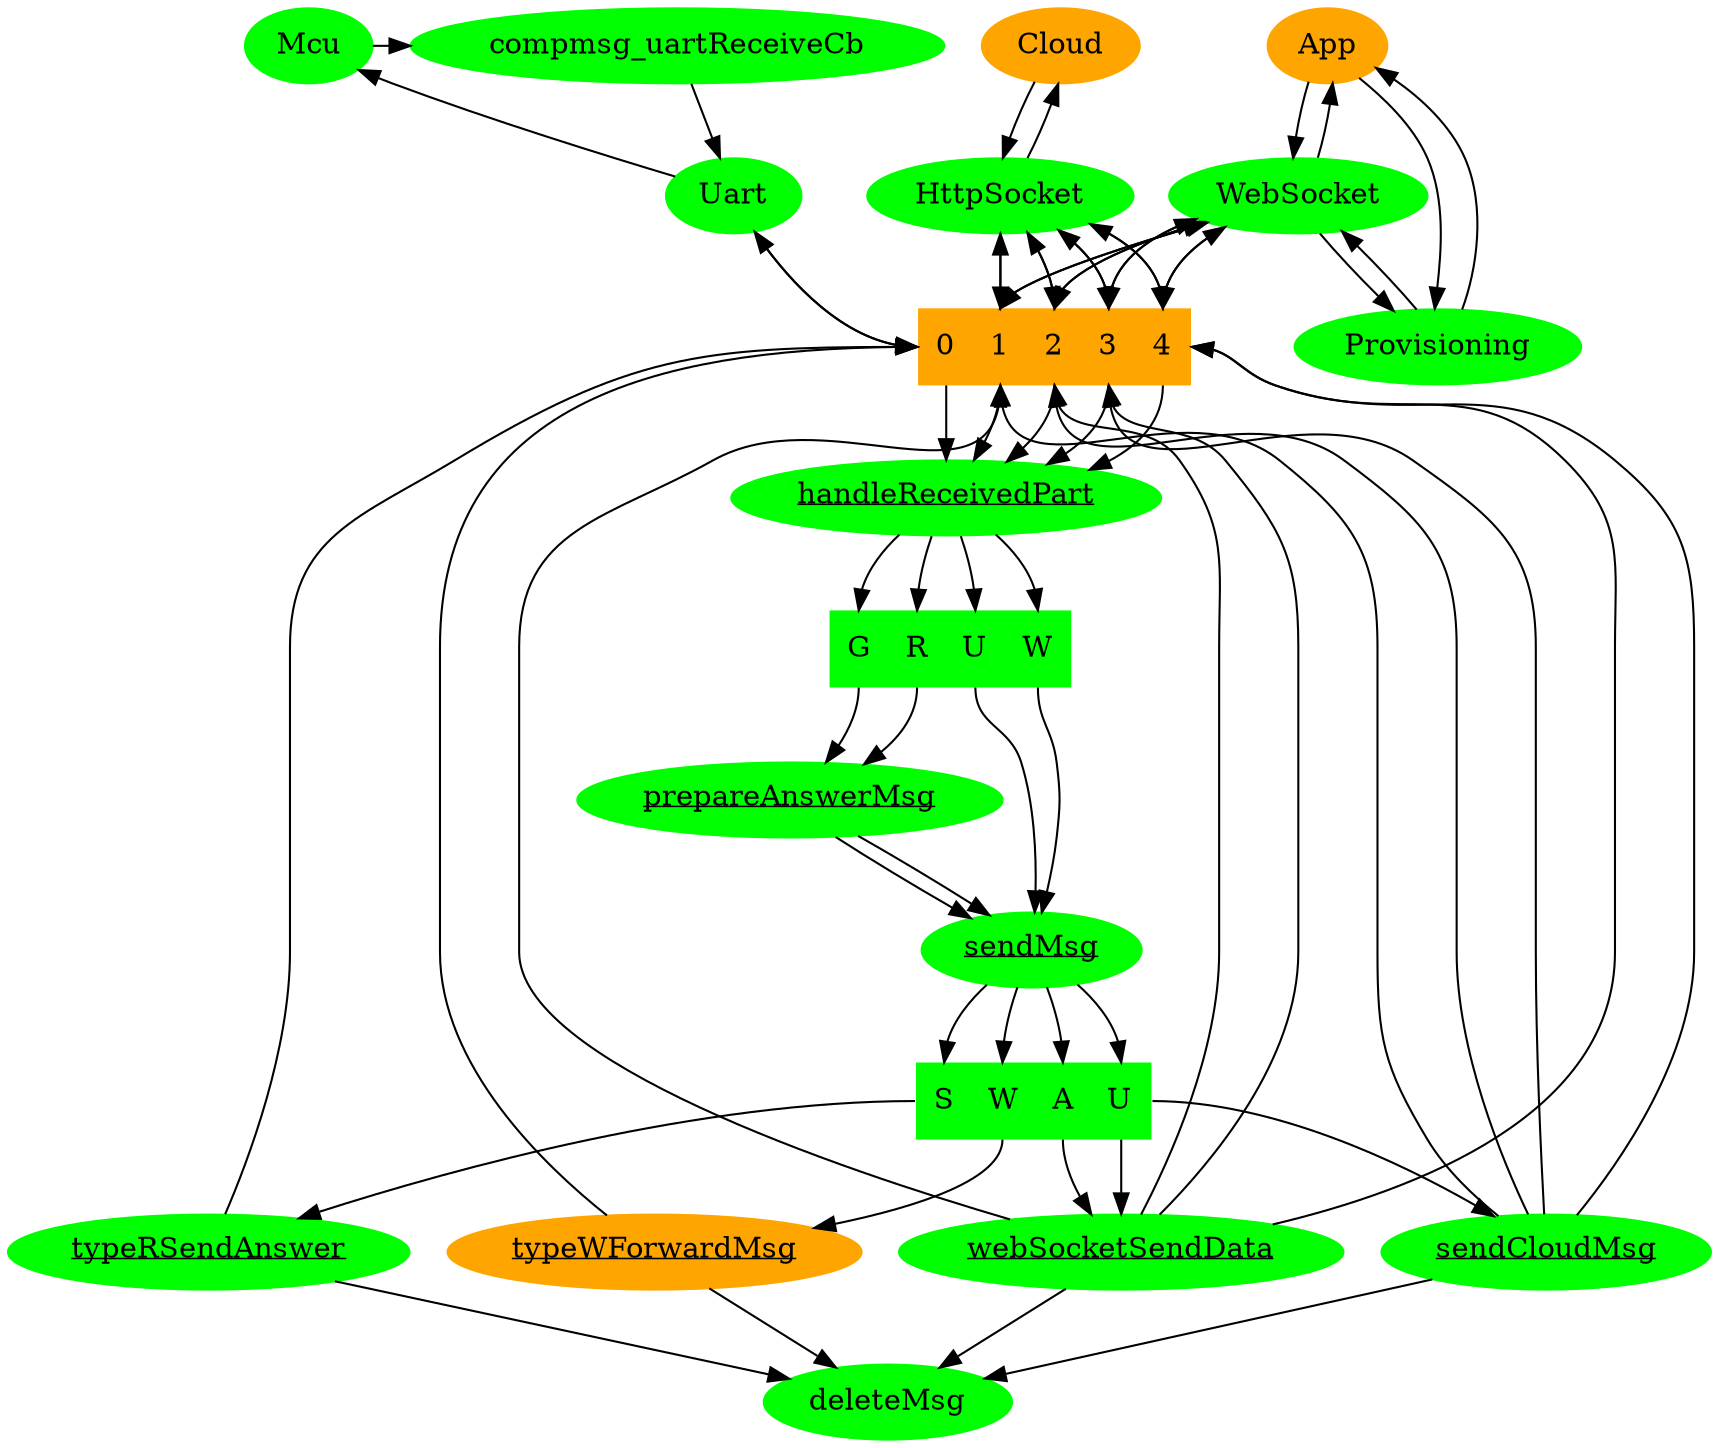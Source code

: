 digraph G1 {
  compmsg_uartReceiveCb[style="filled", color="green"];
  compmsg_uartReceiveCb -> Uart;
  Mcu[style="filled", color="green"];
  Mcu -> compmsg_uartReceiveCb;
  Queue [style="filled", color="orange", shape=record, label="<f0> 0|<f1> 1|<f2> 2|<f3> 3|<f4> 4"];
  Uart -> Queue:f0;
  Queue:f0 -> Uart;
  Uart -> Mcu;
  Uart[style="filled", color="green"];
  WebSocket[style="filled", color="green"];
  App[style="filled", color="orange"];
  App -> Provisioning;
  Provisioning[style="filled", color="green"];
  Provisioning -> WebSocket;
  Provisioning -> App;
  App -> WebSocket;
  WebSocket -> App;
  WebSocket -> Provisioning;
  WebSocket -> Queue:f1;
  WebSocket -> Queue:f2;
  WebSocket -> Queue:f3;
  WebSocket -> Queue:f4;
  Queue:f1 -> WebSocket;
  Queue:f2 -> WebSocket;
  Queue:f3 -> WebSocket;
  Queue:f4 -> WebSocket;
  Cloud[style="filled", color="orange"];
  Cloud -> HttpSocket;
  HttpSocket -> Cloud;
  HttpSocket[style="filled", color="green"];
  HttpSocket -> Queue:f1;
  HttpSocket -> Queue:f2;
  HttpSocket -> Queue:f3;
  HttpSocket -> Queue:f4;
  {rank=same; "compmsg_uartReceiveCb"; "Mcu"; "App"; "Cloud";}
  {rank=same; "Uart"; "WebSocket"; "HttpSocket";}
  Queue:f1 -> HttpSocket;
  Queue:f2 -> HttpSocket;
  Queue:f3 -> HttpSocket;
  Queue:f4 -> HttpSocket;
  Queue:f0 -> handleReceivedPart;
  Queue:f1 -> handleReceivedPart;
  Queue:f2 -> handleReceivedPart;
  Queue:f3 -> handleReceivedPart;
  Queue:f4 -> handleReceivedPart;
  handleReceivedPart[style="filled", color="green", label=<<u>handleReceivedPart</u>> URL="\ref grp_handleReceivedPart"];
  prepareAnswerMsg[style="filled", color="green", label=<<u>prepareAnswerMsg</u>> URL="\ref grp_prepareAnswerMsg"];
  receiveMsgSwitch [style="filled", color="green", shape=record, label="<f0> G|<f1> R|<f2> U|<f3> W"];
  handleReceivedPart -> receiveMsgSwitch:f0;
  handleReceivedPart -> receiveMsgSwitch:f1;
  handleReceivedPart -> receiveMsgSwitch:f2;
  handleReceivedPart -> receiveMsgSwitch:f3;
  receiveMsgSwitch:f0 -> prepareAnswerMsg;
  receiveMsgSwitch:f1 -> prepareAnswerMsg;
  prepareAnswerMsg -> sendMsg;
  prepareAnswerMsg -> sendMsg;
  receiveMsgSwitch:f2 -> sendMsg
  receiveMsgSwitch:f3 -> sendMsg
  sendMsg[style="filled", color="green", label=<<u>sendMsg</u>> URL="\ref sendMsg"];
  sendMsg -> sendMsgSwitch:f0;
  sendMsg -> sendMsgSwitch:f1;
  sendMsg -> sendMsgSwitch:f2
  sendMsg -> sendMsgSwitch:f3
  sendMsgSwitch [style="filled", color="green",shape=record, label="<f0> S|<f1> W|<f2> A|<f3> U"];
  sendMsgSwitch:f2 -> webSocketSendData;
  sendMsgSwitch:f0 -> typeRSendAnswer;
  sendMsgSwitch:f3 -> webSocketSendData;
  sendMsgSwitch:f3 -> sendCloudMsg;
  sendMsgSwitch:f1 -> typeWForwardMsg;
  typeRSendAnswer[style="filled", color="green", label=<<u>typeRSendAnswer</u>> URL="\ref typeRSendAnswer"];
  sendCloudMsg[style="filled", color="green", label=<<u>sendCloudMsg</u>> URL="\ref grp_sendCloudMsg"];
  webSocketSendData[style="filled", color="green", label=<<u>webSocketSendData</u>> URL="\ref websocketSendData"];
  webSocketSendData -> Queue:f1;
  webSocketSendData -> Queue:f2;
  webSocketSendData -> Queue:f3;
  webSocketSendData -> Queue:f4;
  sendCloudMsg -> Queue:f1;
  sendCloudMsg -> Queue:f2;
  sendCloudMsg -> Queue:f3;
  sendCloudMsg -> Queue:f4;
  {rank=same; "typeRSendAnswer"; "typeWForwardMsg"; "webSocketSendData"; "sendCloudMsg";}
  typeWForwardMsg[style="filled", color="orange", label=<<u>typeWForwardMsg</u>> URL="\ref forwardMsg"];
  typeRSendAnswer -> Queue:f0;
  typeWForwardMsg -> Queue:f0;
  typeRSendAnswer -> deleteMsg;
  typeWForwardMsg -> deleteMsg;
  deleteMsg[style="filled", color="green"];
  sendCloudMsg -> deleteMsg;
  webSocketSendData -> deleteMsg;
}
